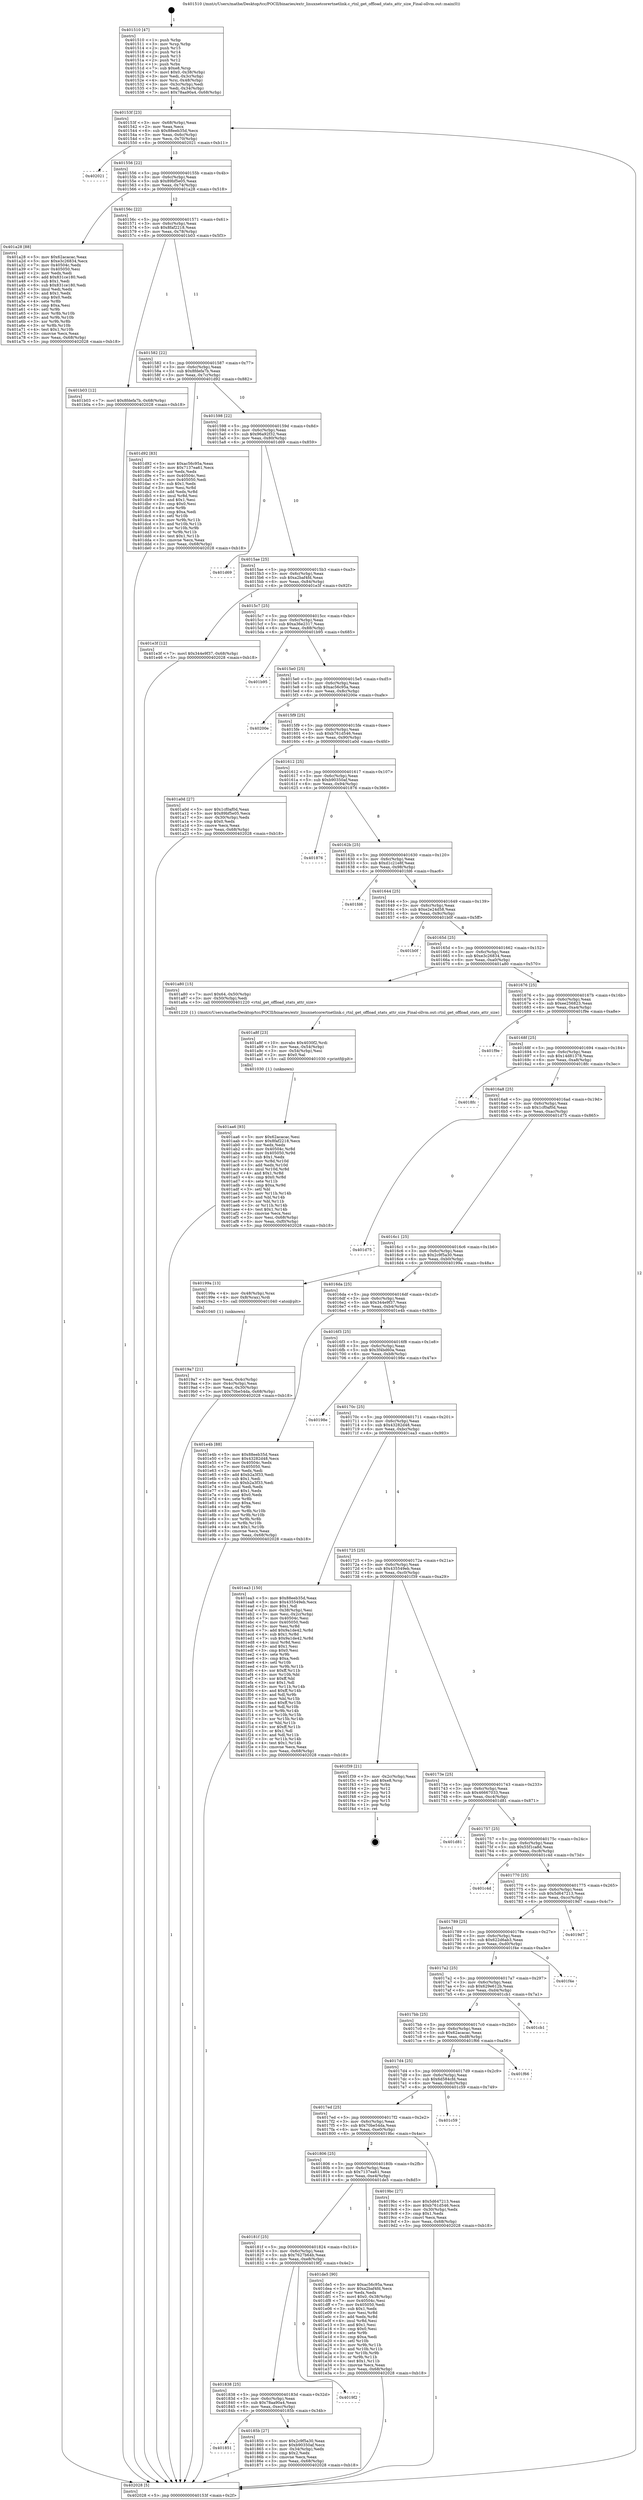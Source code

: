 digraph "0x401510" {
  label = "0x401510 (/mnt/c/Users/mathe/Desktop/tcc/POCII/binaries/extr_linuxnetcorertnetlink.c_rtnl_get_offload_stats_attr_size_Final-ollvm.out::main(0))"
  labelloc = "t"
  node[shape=record]

  Entry [label="",width=0.3,height=0.3,shape=circle,fillcolor=black,style=filled]
  "0x40153f" [label="{
     0x40153f [23]\l
     | [instrs]\l
     &nbsp;&nbsp;0x40153f \<+3\>: mov -0x68(%rbp),%eax\l
     &nbsp;&nbsp;0x401542 \<+2\>: mov %eax,%ecx\l
     &nbsp;&nbsp;0x401544 \<+6\>: sub $0x88eeb35d,%ecx\l
     &nbsp;&nbsp;0x40154a \<+3\>: mov %eax,-0x6c(%rbp)\l
     &nbsp;&nbsp;0x40154d \<+3\>: mov %ecx,-0x70(%rbp)\l
     &nbsp;&nbsp;0x401550 \<+6\>: je 0000000000402021 \<main+0xb11\>\l
  }"]
  "0x402021" [label="{
     0x402021\l
  }", style=dashed]
  "0x401556" [label="{
     0x401556 [22]\l
     | [instrs]\l
     &nbsp;&nbsp;0x401556 \<+5\>: jmp 000000000040155b \<main+0x4b\>\l
     &nbsp;&nbsp;0x40155b \<+3\>: mov -0x6c(%rbp),%eax\l
     &nbsp;&nbsp;0x40155e \<+5\>: sub $0x89bf5e05,%eax\l
     &nbsp;&nbsp;0x401563 \<+3\>: mov %eax,-0x74(%rbp)\l
     &nbsp;&nbsp;0x401566 \<+6\>: je 0000000000401a28 \<main+0x518\>\l
  }"]
  Exit [label="",width=0.3,height=0.3,shape=circle,fillcolor=black,style=filled,peripheries=2]
  "0x401a28" [label="{
     0x401a28 [88]\l
     | [instrs]\l
     &nbsp;&nbsp;0x401a28 \<+5\>: mov $0x62acacac,%eax\l
     &nbsp;&nbsp;0x401a2d \<+5\>: mov $0xe3c26834,%ecx\l
     &nbsp;&nbsp;0x401a32 \<+7\>: mov 0x40504c,%edx\l
     &nbsp;&nbsp;0x401a39 \<+7\>: mov 0x405050,%esi\l
     &nbsp;&nbsp;0x401a40 \<+2\>: mov %edx,%edi\l
     &nbsp;&nbsp;0x401a42 \<+6\>: add $0x831ce180,%edi\l
     &nbsp;&nbsp;0x401a48 \<+3\>: sub $0x1,%edi\l
     &nbsp;&nbsp;0x401a4b \<+6\>: sub $0x831ce180,%edi\l
     &nbsp;&nbsp;0x401a51 \<+3\>: imul %edi,%edx\l
     &nbsp;&nbsp;0x401a54 \<+3\>: and $0x1,%edx\l
     &nbsp;&nbsp;0x401a57 \<+3\>: cmp $0x0,%edx\l
     &nbsp;&nbsp;0x401a5a \<+4\>: sete %r8b\l
     &nbsp;&nbsp;0x401a5e \<+3\>: cmp $0xa,%esi\l
     &nbsp;&nbsp;0x401a61 \<+4\>: setl %r9b\l
     &nbsp;&nbsp;0x401a65 \<+3\>: mov %r8b,%r10b\l
     &nbsp;&nbsp;0x401a68 \<+3\>: and %r9b,%r10b\l
     &nbsp;&nbsp;0x401a6b \<+3\>: xor %r9b,%r8b\l
     &nbsp;&nbsp;0x401a6e \<+3\>: or %r8b,%r10b\l
     &nbsp;&nbsp;0x401a71 \<+4\>: test $0x1,%r10b\l
     &nbsp;&nbsp;0x401a75 \<+3\>: cmovne %ecx,%eax\l
     &nbsp;&nbsp;0x401a78 \<+3\>: mov %eax,-0x68(%rbp)\l
     &nbsp;&nbsp;0x401a7b \<+5\>: jmp 0000000000402028 \<main+0xb18\>\l
  }"]
  "0x40156c" [label="{
     0x40156c [22]\l
     | [instrs]\l
     &nbsp;&nbsp;0x40156c \<+5\>: jmp 0000000000401571 \<main+0x61\>\l
     &nbsp;&nbsp;0x401571 \<+3\>: mov -0x6c(%rbp),%eax\l
     &nbsp;&nbsp;0x401574 \<+5\>: sub $0x8faf2218,%eax\l
     &nbsp;&nbsp;0x401579 \<+3\>: mov %eax,-0x78(%rbp)\l
     &nbsp;&nbsp;0x40157c \<+6\>: je 0000000000401b03 \<main+0x5f3\>\l
  }"]
  "0x401aa6" [label="{
     0x401aa6 [93]\l
     | [instrs]\l
     &nbsp;&nbsp;0x401aa6 \<+5\>: mov $0x62acacac,%esi\l
     &nbsp;&nbsp;0x401aab \<+5\>: mov $0x8faf2218,%ecx\l
     &nbsp;&nbsp;0x401ab0 \<+2\>: xor %edx,%edx\l
     &nbsp;&nbsp;0x401ab2 \<+8\>: mov 0x40504c,%r8d\l
     &nbsp;&nbsp;0x401aba \<+8\>: mov 0x405050,%r9d\l
     &nbsp;&nbsp;0x401ac2 \<+3\>: sub $0x1,%edx\l
     &nbsp;&nbsp;0x401ac5 \<+3\>: mov %r8d,%r10d\l
     &nbsp;&nbsp;0x401ac8 \<+3\>: add %edx,%r10d\l
     &nbsp;&nbsp;0x401acb \<+4\>: imul %r10d,%r8d\l
     &nbsp;&nbsp;0x401acf \<+4\>: and $0x1,%r8d\l
     &nbsp;&nbsp;0x401ad3 \<+4\>: cmp $0x0,%r8d\l
     &nbsp;&nbsp;0x401ad7 \<+4\>: sete %r11b\l
     &nbsp;&nbsp;0x401adb \<+4\>: cmp $0xa,%r9d\l
     &nbsp;&nbsp;0x401adf \<+3\>: setl %bl\l
     &nbsp;&nbsp;0x401ae2 \<+3\>: mov %r11b,%r14b\l
     &nbsp;&nbsp;0x401ae5 \<+3\>: and %bl,%r14b\l
     &nbsp;&nbsp;0x401ae8 \<+3\>: xor %bl,%r11b\l
     &nbsp;&nbsp;0x401aeb \<+3\>: or %r11b,%r14b\l
     &nbsp;&nbsp;0x401aee \<+4\>: test $0x1,%r14b\l
     &nbsp;&nbsp;0x401af2 \<+3\>: cmovne %ecx,%esi\l
     &nbsp;&nbsp;0x401af5 \<+3\>: mov %esi,-0x68(%rbp)\l
     &nbsp;&nbsp;0x401af8 \<+6\>: mov %eax,-0xf0(%rbp)\l
     &nbsp;&nbsp;0x401afe \<+5\>: jmp 0000000000402028 \<main+0xb18\>\l
  }"]
  "0x401b03" [label="{
     0x401b03 [12]\l
     | [instrs]\l
     &nbsp;&nbsp;0x401b03 \<+7\>: movl $0x8fdefa7b,-0x68(%rbp)\l
     &nbsp;&nbsp;0x401b0a \<+5\>: jmp 0000000000402028 \<main+0xb18\>\l
  }"]
  "0x401582" [label="{
     0x401582 [22]\l
     | [instrs]\l
     &nbsp;&nbsp;0x401582 \<+5\>: jmp 0000000000401587 \<main+0x77\>\l
     &nbsp;&nbsp;0x401587 \<+3\>: mov -0x6c(%rbp),%eax\l
     &nbsp;&nbsp;0x40158a \<+5\>: sub $0x8fdefa7b,%eax\l
     &nbsp;&nbsp;0x40158f \<+3\>: mov %eax,-0x7c(%rbp)\l
     &nbsp;&nbsp;0x401592 \<+6\>: je 0000000000401d92 \<main+0x882\>\l
  }"]
  "0x401a8f" [label="{
     0x401a8f [23]\l
     | [instrs]\l
     &nbsp;&nbsp;0x401a8f \<+10\>: movabs $0x4030f2,%rdi\l
     &nbsp;&nbsp;0x401a99 \<+3\>: mov %eax,-0x54(%rbp)\l
     &nbsp;&nbsp;0x401a9c \<+3\>: mov -0x54(%rbp),%esi\l
     &nbsp;&nbsp;0x401a9f \<+2\>: mov $0x0,%al\l
     &nbsp;&nbsp;0x401aa1 \<+5\>: call 0000000000401030 \<printf@plt\>\l
     | [calls]\l
     &nbsp;&nbsp;0x401030 \{1\} (unknown)\l
  }"]
  "0x401d92" [label="{
     0x401d92 [83]\l
     | [instrs]\l
     &nbsp;&nbsp;0x401d92 \<+5\>: mov $0xac56c95a,%eax\l
     &nbsp;&nbsp;0x401d97 \<+5\>: mov $0x7137ea61,%ecx\l
     &nbsp;&nbsp;0x401d9c \<+2\>: xor %edx,%edx\l
     &nbsp;&nbsp;0x401d9e \<+7\>: mov 0x40504c,%esi\l
     &nbsp;&nbsp;0x401da5 \<+7\>: mov 0x405050,%edi\l
     &nbsp;&nbsp;0x401dac \<+3\>: sub $0x1,%edx\l
     &nbsp;&nbsp;0x401daf \<+3\>: mov %esi,%r8d\l
     &nbsp;&nbsp;0x401db2 \<+3\>: add %edx,%r8d\l
     &nbsp;&nbsp;0x401db5 \<+4\>: imul %r8d,%esi\l
     &nbsp;&nbsp;0x401db9 \<+3\>: and $0x1,%esi\l
     &nbsp;&nbsp;0x401dbc \<+3\>: cmp $0x0,%esi\l
     &nbsp;&nbsp;0x401dbf \<+4\>: sete %r9b\l
     &nbsp;&nbsp;0x401dc3 \<+3\>: cmp $0xa,%edi\l
     &nbsp;&nbsp;0x401dc6 \<+4\>: setl %r10b\l
     &nbsp;&nbsp;0x401dca \<+3\>: mov %r9b,%r11b\l
     &nbsp;&nbsp;0x401dcd \<+3\>: and %r10b,%r11b\l
     &nbsp;&nbsp;0x401dd0 \<+3\>: xor %r10b,%r9b\l
     &nbsp;&nbsp;0x401dd3 \<+3\>: or %r9b,%r11b\l
     &nbsp;&nbsp;0x401dd6 \<+4\>: test $0x1,%r11b\l
     &nbsp;&nbsp;0x401dda \<+3\>: cmovne %ecx,%eax\l
     &nbsp;&nbsp;0x401ddd \<+3\>: mov %eax,-0x68(%rbp)\l
     &nbsp;&nbsp;0x401de0 \<+5\>: jmp 0000000000402028 \<main+0xb18\>\l
  }"]
  "0x401598" [label="{
     0x401598 [22]\l
     | [instrs]\l
     &nbsp;&nbsp;0x401598 \<+5\>: jmp 000000000040159d \<main+0x8d\>\l
     &nbsp;&nbsp;0x40159d \<+3\>: mov -0x6c(%rbp),%eax\l
     &nbsp;&nbsp;0x4015a0 \<+5\>: sub $0x96a92f32,%eax\l
     &nbsp;&nbsp;0x4015a5 \<+3\>: mov %eax,-0x80(%rbp)\l
     &nbsp;&nbsp;0x4015a8 \<+6\>: je 0000000000401d69 \<main+0x859\>\l
  }"]
  "0x4019a7" [label="{
     0x4019a7 [21]\l
     | [instrs]\l
     &nbsp;&nbsp;0x4019a7 \<+3\>: mov %eax,-0x4c(%rbp)\l
     &nbsp;&nbsp;0x4019aa \<+3\>: mov -0x4c(%rbp),%eax\l
     &nbsp;&nbsp;0x4019ad \<+3\>: mov %eax,-0x30(%rbp)\l
     &nbsp;&nbsp;0x4019b0 \<+7\>: movl $0x70be54da,-0x68(%rbp)\l
     &nbsp;&nbsp;0x4019b7 \<+5\>: jmp 0000000000402028 \<main+0xb18\>\l
  }"]
  "0x401d69" [label="{
     0x401d69\l
  }", style=dashed]
  "0x4015ae" [label="{
     0x4015ae [25]\l
     | [instrs]\l
     &nbsp;&nbsp;0x4015ae \<+5\>: jmp 00000000004015b3 \<main+0xa3\>\l
     &nbsp;&nbsp;0x4015b3 \<+3\>: mov -0x6c(%rbp),%eax\l
     &nbsp;&nbsp;0x4015b6 \<+5\>: sub $0xa2baf4fd,%eax\l
     &nbsp;&nbsp;0x4015bb \<+6\>: mov %eax,-0x84(%rbp)\l
     &nbsp;&nbsp;0x4015c1 \<+6\>: je 0000000000401e3f \<main+0x92f\>\l
  }"]
  "0x401510" [label="{
     0x401510 [47]\l
     | [instrs]\l
     &nbsp;&nbsp;0x401510 \<+1\>: push %rbp\l
     &nbsp;&nbsp;0x401511 \<+3\>: mov %rsp,%rbp\l
     &nbsp;&nbsp;0x401514 \<+2\>: push %r15\l
     &nbsp;&nbsp;0x401516 \<+2\>: push %r14\l
     &nbsp;&nbsp;0x401518 \<+2\>: push %r13\l
     &nbsp;&nbsp;0x40151a \<+2\>: push %r12\l
     &nbsp;&nbsp;0x40151c \<+1\>: push %rbx\l
     &nbsp;&nbsp;0x40151d \<+7\>: sub $0xe8,%rsp\l
     &nbsp;&nbsp;0x401524 \<+7\>: movl $0x0,-0x38(%rbp)\l
     &nbsp;&nbsp;0x40152b \<+3\>: mov %edi,-0x3c(%rbp)\l
     &nbsp;&nbsp;0x40152e \<+4\>: mov %rsi,-0x48(%rbp)\l
     &nbsp;&nbsp;0x401532 \<+3\>: mov -0x3c(%rbp),%edi\l
     &nbsp;&nbsp;0x401535 \<+3\>: mov %edi,-0x34(%rbp)\l
     &nbsp;&nbsp;0x401538 \<+7\>: movl $0x78aa90a4,-0x68(%rbp)\l
  }"]
  "0x401e3f" [label="{
     0x401e3f [12]\l
     | [instrs]\l
     &nbsp;&nbsp;0x401e3f \<+7\>: movl $0x344e9f37,-0x68(%rbp)\l
     &nbsp;&nbsp;0x401e46 \<+5\>: jmp 0000000000402028 \<main+0xb18\>\l
  }"]
  "0x4015c7" [label="{
     0x4015c7 [25]\l
     | [instrs]\l
     &nbsp;&nbsp;0x4015c7 \<+5\>: jmp 00000000004015cc \<main+0xbc\>\l
     &nbsp;&nbsp;0x4015cc \<+3\>: mov -0x6c(%rbp),%eax\l
     &nbsp;&nbsp;0x4015cf \<+5\>: sub $0xa36e2317,%eax\l
     &nbsp;&nbsp;0x4015d4 \<+6\>: mov %eax,-0x88(%rbp)\l
     &nbsp;&nbsp;0x4015da \<+6\>: je 0000000000401b95 \<main+0x685\>\l
  }"]
  "0x402028" [label="{
     0x402028 [5]\l
     | [instrs]\l
     &nbsp;&nbsp;0x402028 \<+5\>: jmp 000000000040153f \<main+0x2f\>\l
  }"]
  "0x401b95" [label="{
     0x401b95\l
  }", style=dashed]
  "0x4015e0" [label="{
     0x4015e0 [25]\l
     | [instrs]\l
     &nbsp;&nbsp;0x4015e0 \<+5\>: jmp 00000000004015e5 \<main+0xd5\>\l
     &nbsp;&nbsp;0x4015e5 \<+3\>: mov -0x6c(%rbp),%eax\l
     &nbsp;&nbsp;0x4015e8 \<+5\>: sub $0xac56c95a,%eax\l
     &nbsp;&nbsp;0x4015ed \<+6\>: mov %eax,-0x8c(%rbp)\l
     &nbsp;&nbsp;0x4015f3 \<+6\>: je 000000000040200e \<main+0xafe\>\l
  }"]
  "0x401851" [label="{
     0x401851\l
  }", style=dashed]
  "0x40200e" [label="{
     0x40200e\l
  }", style=dashed]
  "0x4015f9" [label="{
     0x4015f9 [25]\l
     | [instrs]\l
     &nbsp;&nbsp;0x4015f9 \<+5\>: jmp 00000000004015fe \<main+0xee\>\l
     &nbsp;&nbsp;0x4015fe \<+3\>: mov -0x6c(%rbp),%eax\l
     &nbsp;&nbsp;0x401601 \<+5\>: sub $0xb761d546,%eax\l
     &nbsp;&nbsp;0x401606 \<+6\>: mov %eax,-0x90(%rbp)\l
     &nbsp;&nbsp;0x40160c \<+6\>: je 0000000000401a0d \<main+0x4fd\>\l
  }"]
  "0x40185b" [label="{
     0x40185b [27]\l
     | [instrs]\l
     &nbsp;&nbsp;0x40185b \<+5\>: mov $0x2c9f5a30,%eax\l
     &nbsp;&nbsp;0x401860 \<+5\>: mov $0xb90350af,%ecx\l
     &nbsp;&nbsp;0x401865 \<+3\>: mov -0x34(%rbp),%edx\l
     &nbsp;&nbsp;0x401868 \<+3\>: cmp $0x2,%edx\l
     &nbsp;&nbsp;0x40186b \<+3\>: cmovne %ecx,%eax\l
     &nbsp;&nbsp;0x40186e \<+3\>: mov %eax,-0x68(%rbp)\l
     &nbsp;&nbsp;0x401871 \<+5\>: jmp 0000000000402028 \<main+0xb18\>\l
  }"]
  "0x401a0d" [label="{
     0x401a0d [27]\l
     | [instrs]\l
     &nbsp;&nbsp;0x401a0d \<+5\>: mov $0x1cf0af0d,%eax\l
     &nbsp;&nbsp;0x401a12 \<+5\>: mov $0x89bf5e05,%ecx\l
     &nbsp;&nbsp;0x401a17 \<+3\>: mov -0x30(%rbp),%edx\l
     &nbsp;&nbsp;0x401a1a \<+3\>: cmp $0x0,%edx\l
     &nbsp;&nbsp;0x401a1d \<+3\>: cmove %ecx,%eax\l
     &nbsp;&nbsp;0x401a20 \<+3\>: mov %eax,-0x68(%rbp)\l
     &nbsp;&nbsp;0x401a23 \<+5\>: jmp 0000000000402028 \<main+0xb18\>\l
  }"]
  "0x401612" [label="{
     0x401612 [25]\l
     | [instrs]\l
     &nbsp;&nbsp;0x401612 \<+5\>: jmp 0000000000401617 \<main+0x107\>\l
     &nbsp;&nbsp;0x401617 \<+3\>: mov -0x6c(%rbp),%eax\l
     &nbsp;&nbsp;0x40161a \<+5\>: sub $0xb90350af,%eax\l
     &nbsp;&nbsp;0x40161f \<+6\>: mov %eax,-0x94(%rbp)\l
     &nbsp;&nbsp;0x401625 \<+6\>: je 0000000000401876 \<main+0x366\>\l
  }"]
  "0x401838" [label="{
     0x401838 [25]\l
     | [instrs]\l
     &nbsp;&nbsp;0x401838 \<+5\>: jmp 000000000040183d \<main+0x32d\>\l
     &nbsp;&nbsp;0x40183d \<+3\>: mov -0x6c(%rbp),%eax\l
     &nbsp;&nbsp;0x401840 \<+5\>: sub $0x78aa90a4,%eax\l
     &nbsp;&nbsp;0x401845 \<+6\>: mov %eax,-0xec(%rbp)\l
     &nbsp;&nbsp;0x40184b \<+6\>: je 000000000040185b \<main+0x34b\>\l
  }"]
  "0x401876" [label="{
     0x401876\l
  }", style=dashed]
  "0x40162b" [label="{
     0x40162b [25]\l
     | [instrs]\l
     &nbsp;&nbsp;0x40162b \<+5\>: jmp 0000000000401630 \<main+0x120\>\l
     &nbsp;&nbsp;0x401630 \<+3\>: mov -0x6c(%rbp),%eax\l
     &nbsp;&nbsp;0x401633 \<+5\>: sub $0xd1c21e8f,%eax\l
     &nbsp;&nbsp;0x401638 \<+6\>: mov %eax,-0x98(%rbp)\l
     &nbsp;&nbsp;0x40163e \<+6\>: je 0000000000401fd6 \<main+0xac6\>\l
  }"]
  "0x4019f2" [label="{
     0x4019f2\l
  }", style=dashed]
  "0x401fd6" [label="{
     0x401fd6\l
  }", style=dashed]
  "0x401644" [label="{
     0x401644 [25]\l
     | [instrs]\l
     &nbsp;&nbsp;0x401644 \<+5\>: jmp 0000000000401649 \<main+0x139\>\l
     &nbsp;&nbsp;0x401649 \<+3\>: mov -0x6c(%rbp),%eax\l
     &nbsp;&nbsp;0x40164c \<+5\>: sub $0xe2e24d58,%eax\l
     &nbsp;&nbsp;0x401651 \<+6\>: mov %eax,-0x9c(%rbp)\l
     &nbsp;&nbsp;0x401657 \<+6\>: je 0000000000401b0f \<main+0x5ff\>\l
  }"]
  "0x40181f" [label="{
     0x40181f [25]\l
     | [instrs]\l
     &nbsp;&nbsp;0x40181f \<+5\>: jmp 0000000000401824 \<main+0x314\>\l
     &nbsp;&nbsp;0x401824 \<+3\>: mov -0x6c(%rbp),%eax\l
     &nbsp;&nbsp;0x401827 \<+5\>: sub $0x7627b64b,%eax\l
     &nbsp;&nbsp;0x40182c \<+6\>: mov %eax,-0xe8(%rbp)\l
     &nbsp;&nbsp;0x401832 \<+6\>: je 00000000004019f2 \<main+0x4e2\>\l
  }"]
  "0x401b0f" [label="{
     0x401b0f\l
  }", style=dashed]
  "0x40165d" [label="{
     0x40165d [25]\l
     | [instrs]\l
     &nbsp;&nbsp;0x40165d \<+5\>: jmp 0000000000401662 \<main+0x152\>\l
     &nbsp;&nbsp;0x401662 \<+3\>: mov -0x6c(%rbp),%eax\l
     &nbsp;&nbsp;0x401665 \<+5\>: sub $0xe3c26834,%eax\l
     &nbsp;&nbsp;0x40166a \<+6\>: mov %eax,-0xa0(%rbp)\l
     &nbsp;&nbsp;0x401670 \<+6\>: je 0000000000401a80 \<main+0x570\>\l
  }"]
  "0x401de5" [label="{
     0x401de5 [90]\l
     | [instrs]\l
     &nbsp;&nbsp;0x401de5 \<+5\>: mov $0xac56c95a,%eax\l
     &nbsp;&nbsp;0x401dea \<+5\>: mov $0xa2baf4fd,%ecx\l
     &nbsp;&nbsp;0x401def \<+2\>: xor %edx,%edx\l
     &nbsp;&nbsp;0x401df1 \<+7\>: movl $0x0,-0x38(%rbp)\l
     &nbsp;&nbsp;0x401df8 \<+7\>: mov 0x40504c,%esi\l
     &nbsp;&nbsp;0x401dff \<+7\>: mov 0x405050,%edi\l
     &nbsp;&nbsp;0x401e06 \<+3\>: sub $0x1,%edx\l
     &nbsp;&nbsp;0x401e09 \<+3\>: mov %esi,%r8d\l
     &nbsp;&nbsp;0x401e0c \<+3\>: add %edx,%r8d\l
     &nbsp;&nbsp;0x401e0f \<+4\>: imul %r8d,%esi\l
     &nbsp;&nbsp;0x401e13 \<+3\>: and $0x1,%esi\l
     &nbsp;&nbsp;0x401e16 \<+3\>: cmp $0x0,%esi\l
     &nbsp;&nbsp;0x401e19 \<+4\>: sete %r9b\l
     &nbsp;&nbsp;0x401e1d \<+3\>: cmp $0xa,%edi\l
     &nbsp;&nbsp;0x401e20 \<+4\>: setl %r10b\l
     &nbsp;&nbsp;0x401e24 \<+3\>: mov %r9b,%r11b\l
     &nbsp;&nbsp;0x401e27 \<+3\>: and %r10b,%r11b\l
     &nbsp;&nbsp;0x401e2a \<+3\>: xor %r10b,%r9b\l
     &nbsp;&nbsp;0x401e2d \<+3\>: or %r9b,%r11b\l
     &nbsp;&nbsp;0x401e30 \<+4\>: test $0x1,%r11b\l
     &nbsp;&nbsp;0x401e34 \<+3\>: cmovne %ecx,%eax\l
     &nbsp;&nbsp;0x401e37 \<+3\>: mov %eax,-0x68(%rbp)\l
     &nbsp;&nbsp;0x401e3a \<+5\>: jmp 0000000000402028 \<main+0xb18\>\l
  }"]
  "0x401a80" [label="{
     0x401a80 [15]\l
     | [instrs]\l
     &nbsp;&nbsp;0x401a80 \<+7\>: movl $0x64,-0x50(%rbp)\l
     &nbsp;&nbsp;0x401a87 \<+3\>: mov -0x50(%rbp),%edi\l
     &nbsp;&nbsp;0x401a8a \<+5\>: call 0000000000401220 \<rtnl_get_offload_stats_attr_size\>\l
     | [calls]\l
     &nbsp;&nbsp;0x401220 \{1\} (/mnt/c/Users/mathe/Desktop/tcc/POCII/binaries/extr_linuxnetcorertnetlink.c_rtnl_get_offload_stats_attr_size_Final-ollvm.out::rtnl_get_offload_stats_attr_size)\l
  }"]
  "0x401676" [label="{
     0x401676 [25]\l
     | [instrs]\l
     &nbsp;&nbsp;0x401676 \<+5\>: jmp 000000000040167b \<main+0x16b\>\l
     &nbsp;&nbsp;0x40167b \<+3\>: mov -0x6c(%rbp),%eax\l
     &nbsp;&nbsp;0x40167e \<+5\>: sub $0xee256823,%eax\l
     &nbsp;&nbsp;0x401683 \<+6\>: mov %eax,-0xa4(%rbp)\l
     &nbsp;&nbsp;0x401689 \<+6\>: je 0000000000401f9e \<main+0xa8e\>\l
  }"]
  "0x401806" [label="{
     0x401806 [25]\l
     | [instrs]\l
     &nbsp;&nbsp;0x401806 \<+5\>: jmp 000000000040180b \<main+0x2fb\>\l
     &nbsp;&nbsp;0x40180b \<+3\>: mov -0x6c(%rbp),%eax\l
     &nbsp;&nbsp;0x40180e \<+5\>: sub $0x7137ea61,%eax\l
     &nbsp;&nbsp;0x401813 \<+6\>: mov %eax,-0xe4(%rbp)\l
     &nbsp;&nbsp;0x401819 \<+6\>: je 0000000000401de5 \<main+0x8d5\>\l
  }"]
  "0x401f9e" [label="{
     0x401f9e\l
  }", style=dashed]
  "0x40168f" [label="{
     0x40168f [25]\l
     | [instrs]\l
     &nbsp;&nbsp;0x40168f \<+5\>: jmp 0000000000401694 \<main+0x184\>\l
     &nbsp;&nbsp;0x401694 \<+3\>: mov -0x6c(%rbp),%eax\l
     &nbsp;&nbsp;0x401697 \<+5\>: sub $0x14d81378,%eax\l
     &nbsp;&nbsp;0x40169c \<+6\>: mov %eax,-0xa8(%rbp)\l
     &nbsp;&nbsp;0x4016a2 \<+6\>: je 00000000004018fc \<main+0x3ec\>\l
  }"]
  "0x4019bc" [label="{
     0x4019bc [27]\l
     | [instrs]\l
     &nbsp;&nbsp;0x4019bc \<+5\>: mov $0x5d647213,%eax\l
     &nbsp;&nbsp;0x4019c1 \<+5\>: mov $0xb761d546,%ecx\l
     &nbsp;&nbsp;0x4019c6 \<+3\>: mov -0x30(%rbp),%edx\l
     &nbsp;&nbsp;0x4019c9 \<+3\>: cmp $0x1,%edx\l
     &nbsp;&nbsp;0x4019cc \<+3\>: cmovl %ecx,%eax\l
     &nbsp;&nbsp;0x4019cf \<+3\>: mov %eax,-0x68(%rbp)\l
     &nbsp;&nbsp;0x4019d2 \<+5\>: jmp 0000000000402028 \<main+0xb18\>\l
  }"]
  "0x4018fc" [label="{
     0x4018fc\l
  }", style=dashed]
  "0x4016a8" [label="{
     0x4016a8 [25]\l
     | [instrs]\l
     &nbsp;&nbsp;0x4016a8 \<+5\>: jmp 00000000004016ad \<main+0x19d\>\l
     &nbsp;&nbsp;0x4016ad \<+3\>: mov -0x6c(%rbp),%eax\l
     &nbsp;&nbsp;0x4016b0 \<+5\>: sub $0x1cf0af0d,%eax\l
     &nbsp;&nbsp;0x4016b5 \<+6\>: mov %eax,-0xac(%rbp)\l
     &nbsp;&nbsp;0x4016bb \<+6\>: je 0000000000401d75 \<main+0x865\>\l
  }"]
  "0x4017ed" [label="{
     0x4017ed [25]\l
     | [instrs]\l
     &nbsp;&nbsp;0x4017ed \<+5\>: jmp 00000000004017f2 \<main+0x2e2\>\l
     &nbsp;&nbsp;0x4017f2 \<+3\>: mov -0x6c(%rbp),%eax\l
     &nbsp;&nbsp;0x4017f5 \<+5\>: sub $0x70be54da,%eax\l
     &nbsp;&nbsp;0x4017fa \<+6\>: mov %eax,-0xe0(%rbp)\l
     &nbsp;&nbsp;0x401800 \<+6\>: je 00000000004019bc \<main+0x4ac\>\l
  }"]
  "0x401d75" [label="{
     0x401d75\l
  }", style=dashed]
  "0x4016c1" [label="{
     0x4016c1 [25]\l
     | [instrs]\l
     &nbsp;&nbsp;0x4016c1 \<+5\>: jmp 00000000004016c6 \<main+0x1b6\>\l
     &nbsp;&nbsp;0x4016c6 \<+3\>: mov -0x6c(%rbp),%eax\l
     &nbsp;&nbsp;0x4016c9 \<+5\>: sub $0x2c9f5a30,%eax\l
     &nbsp;&nbsp;0x4016ce \<+6\>: mov %eax,-0xb0(%rbp)\l
     &nbsp;&nbsp;0x4016d4 \<+6\>: je 000000000040199a \<main+0x48a\>\l
  }"]
  "0x401c59" [label="{
     0x401c59\l
  }", style=dashed]
  "0x40199a" [label="{
     0x40199a [13]\l
     | [instrs]\l
     &nbsp;&nbsp;0x40199a \<+4\>: mov -0x48(%rbp),%rax\l
     &nbsp;&nbsp;0x40199e \<+4\>: mov 0x8(%rax),%rdi\l
     &nbsp;&nbsp;0x4019a2 \<+5\>: call 0000000000401040 \<atoi@plt\>\l
     | [calls]\l
     &nbsp;&nbsp;0x401040 \{1\} (unknown)\l
  }"]
  "0x4016da" [label="{
     0x4016da [25]\l
     | [instrs]\l
     &nbsp;&nbsp;0x4016da \<+5\>: jmp 00000000004016df \<main+0x1cf\>\l
     &nbsp;&nbsp;0x4016df \<+3\>: mov -0x6c(%rbp),%eax\l
     &nbsp;&nbsp;0x4016e2 \<+5\>: sub $0x344e9f37,%eax\l
     &nbsp;&nbsp;0x4016e7 \<+6\>: mov %eax,-0xb4(%rbp)\l
     &nbsp;&nbsp;0x4016ed \<+6\>: je 0000000000401e4b \<main+0x93b\>\l
  }"]
  "0x4017d4" [label="{
     0x4017d4 [25]\l
     | [instrs]\l
     &nbsp;&nbsp;0x4017d4 \<+5\>: jmp 00000000004017d9 \<main+0x2c9\>\l
     &nbsp;&nbsp;0x4017d9 \<+3\>: mov -0x6c(%rbp),%eax\l
     &nbsp;&nbsp;0x4017dc \<+5\>: sub $0x6d584cfd,%eax\l
     &nbsp;&nbsp;0x4017e1 \<+6\>: mov %eax,-0xdc(%rbp)\l
     &nbsp;&nbsp;0x4017e7 \<+6\>: je 0000000000401c59 \<main+0x749\>\l
  }"]
  "0x401e4b" [label="{
     0x401e4b [88]\l
     | [instrs]\l
     &nbsp;&nbsp;0x401e4b \<+5\>: mov $0x88eeb35d,%eax\l
     &nbsp;&nbsp;0x401e50 \<+5\>: mov $0x43282d48,%ecx\l
     &nbsp;&nbsp;0x401e55 \<+7\>: mov 0x40504c,%edx\l
     &nbsp;&nbsp;0x401e5c \<+7\>: mov 0x405050,%esi\l
     &nbsp;&nbsp;0x401e63 \<+2\>: mov %edx,%edi\l
     &nbsp;&nbsp;0x401e65 \<+6\>: add $0xb2a3f33,%edi\l
     &nbsp;&nbsp;0x401e6b \<+3\>: sub $0x1,%edi\l
     &nbsp;&nbsp;0x401e6e \<+6\>: sub $0xb2a3f33,%edi\l
     &nbsp;&nbsp;0x401e74 \<+3\>: imul %edi,%edx\l
     &nbsp;&nbsp;0x401e77 \<+3\>: and $0x1,%edx\l
     &nbsp;&nbsp;0x401e7a \<+3\>: cmp $0x0,%edx\l
     &nbsp;&nbsp;0x401e7d \<+4\>: sete %r8b\l
     &nbsp;&nbsp;0x401e81 \<+3\>: cmp $0xa,%esi\l
     &nbsp;&nbsp;0x401e84 \<+4\>: setl %r9b\l
     &nbsp;&nbsp;0x401e88 \<+3\>: mov %r8b,%r10b\l
     &nbsp;&nbsp;0x401e8b \<+3\>: and %r9b,%r10b\l
     &nbsp;&nbsp;0x401e8e \<+3\>: xor %r9b,%r8b\l
     &nbsp;&nbsp;0x401e91 \<+3\>: or %r8b,%r10b\l
     &nbsp;&nbsp;0x401e94 \<+4\>: test $0x1,%r10b\l
     &nbsp;&nbsp;0x401e98 \<+3\>: cmovne %ecx,%eax\l
     &nbsp;&nbsp;0x401e9b \<+3\>: mov %eax,-0x68(%rbp)\l
     &nbsp;&nbsp;0x401e9e \<+5\>: jmp 0000000000402028 \<main+0xb18\>\l
  }"]
  "0x4016f3" [label="{
     0x4016f3 [25]\l
     | [instrs]\l
     &nbsp;&nbsp;0x4016f3 \<+5\>: jmp 00000000004016f8 \<main+0x1e8\>\l
     &nbsp;&nbsp;0x4016f8 \<+3\>: mov -0x6c(%rbp),%eax\l
     &nbsp;&nbsp;0x4016fb \<+5\>: sub $0x3f4bd60a,%eax\l
     &nbsp;&nbsp;0x401700 \<+6\>: mov %eax,-0xb8(%rbp)\l
     &nbsp;&nbsp;0x401706 \<+6\>: je 000000000040198e \<main+0x47e\>\l
  }"]
  "0x401f66" [label="{
     0x401f66\l
  }", style=dashed]
  "0x40198e" [label="{
     0x40198e\l
  }", style=dashed]
  "0x40170c" [label="{
     0x40170c [25]\l
     | [instrs]\l
     &nbsp;&nbsp;0x40170c \<+5\>: jmp 0000000000401711 \<main+0x201\>\l
     &nbsp;&nbsp;0x401711 \<+3\>: mov -0x6c(%rbp),%eax\l
     &nbsp;&nbsp;0x401714 \<+5\>: sub $0x43282d48,%eax\l
     &nbsp;&nbsp;0x401719 \<+6\>: mov %eax,-0xbc(%rbp)\l
     &nbsp;&nbsp;0x40171f \<+6\>: je 0000000000401ea3 \<main+0x993\>\l
  }"]
  "0x4017bb" [label="{
     0x4017bb [25]\l
     | [instrs]\l
     &nbsp;&nbsp;0x4017bb \<+5\>: jmp 00000000004017c0 \<main+0x2b0\>\l
     &nbsp;&nbsp;0x4017c0 \<+3\>: mov -0x6c(%rbp),%eax\l
     &nbsp;&nbsp;0x4017c3 \<+5\>: sub $0x62acacac,%eax\l
     &nbsp;&nbsp;0x4017c8 \<+6\>: mov %eax,-0xd8(%rbp)\l
     &nbsp;&nbsp;0x4017ce \<+6\>: je 0000000000401f66 \<main+0xa56\>\l
  }"]
  "0x401ea3" [label="{
     0x401ea3 [150]\l
     | [instrs]\l
     &nbsp;&nbsp;0x401ea3 \<+5\>: mov $0x88eeb35d,%eax\l
     &nbsp;&nbsp;0x401ea8 \<+5\>: mov $0x435549eb,%ecx\l
     &nbsp;&nbsp;0x401ead \<+2\>: mov $0x1,%dl\l
     &nbsp;&nbsp;0x401eaf \<+3\>: mov -0x38(%rbp),%esi\l
     &nbsp;&nbsp;0x401eb2 \<+3\>: mov %esi,-0x2c(%rbp)\l
     &nbsp;&nbsp;0x401eb5 \<+7\>: mov 0x40504c,%esi\l
     &nbsp;&nbsp;0x401ebc \<+7\>: mov 0x405050,%edi\l
     &nbsp;&nbsp;0x401ec3 \<+3\>: mov %esi,%r8d\l
     &nbsp;&nbsp;0x401ec6 \<+7\>: add $0x9a1de42,%r8d\l
     &nbsp;&nbsp;0x401ecd \<+4\>: sub $0x1,%r8d\l
     &nbsp;&nbsp;0x401ed1 \<+7\>: sub $0x9a1de42,%r8d\l
     &nbsp;&nbsp;0x401ed8 \<+4\>: imul %r8d,%esi\l
     &nbsp;&nbsp;0x401edc \<+3\>: and $0x1,%esi\l
     &nbsp;&nbsp;0x401edf \<+3\>: cmp $0x0,%esi\l
     &nbsp;&nbsp;0x401ee2 \<+4\>: sete %r9b\l
     &nbsp;&nbsp;0x401ee6 \<+3\>: cmp $0xa,%edi\l
     &nbsp;&nbsp;0x401ee9 \<+4\>: setl %r10b\l
     &nbsp;&nbsp;0x401eed \<+3\>: mov %r9b,%r11b\l
     &nbsp;&nbsp;0x401ef0 \<+4\>: xor $0xff,%r11b\l
     &nbsp;&nbsp;0x401ef4 \<+3\>: mov %r10b,%bl\l
     &nbsp;&nbsp;0x401ef7 \<+3\>: xor $0xff,%bl\l
     &nbsp;&nbsp;0x401efa \<+3\>: xor $0x1,%dl\l
     &nbsp;&nbsp;0x401efd \<+3\>: mov %r11b,%r14b\l
     &nbsp;&nbsp;0x401f00 \<+4\>: and $0xff,%r14b\l
     &nbsp;&nbsp;0x401f04 \<+3\>: and %dl,%r9b\l
     &nbsp;&nbsp;0x401f07 \<+3\>: mov %bl,%r15b\l
     &nbsp;&nbsp;0x401f0a \<+4\>: and $0xff,%r15b\l
     &nbsp;&nbsp;0x401f0e \<+3\>: and %dl,%r10b\l
     &nbsp;&nbsp;0x401f11 \<+3\>: or %r9b,%r14b\l
     &nbsp;&nbsp;0x401f14 \<+3\>: or %r10b,%r15b\l
     &nbsp;&nbsp;0x401f17 \<+3\>: xor %r15b,%r14b\l
     &nbsp;&nbsp;0x401f1a \<+3\>: or %bl,%r11b\l
     &nbsp;&nbsp;0x401f1d \<+4\>: xor $0xff,%r11b\l
     &nbsp;&nbsp;0x401f21 \<+3\>: or $0x1,%dl\l
     &nbsp;&nbsp;0x401f24 \<+3\>: and %dl,%r11b\l
     &nbsp;&nbsp;0x401f27 \<+3\>: or %r11b,%r14b\l
     &nbsp;&nbsp;0x401f2a \<+4\>: test $0x1,%r14b\l
     &nbsp;&nbsp;0x401f2e \<+3\>: cmovne %ecx,%eax\l
     &nbsp;&nbsp;0x401f31 \<+3\>: mov %eax,-0x68(%rbp)\l
     &nbsp;&nbsp;0x401f34 \<+5\>: jmp 0000000000402028 \<main+0xb18\>\l
  }"]
  "0x401725" [label="{
     0x401725 [25]\l
     | [instrs]\l
     &nbsp;&nbsp;0x401725 \<+5\>: jmp 000000000040172a \<main+0x21a\>\l
     &nbsp;&nbsp;0x40172a \<+3\>: mov -0x6c(%rbp),%eax\l
     &nbsp;&nbsp;0x40172d \<+5\>: sub $0x435549eb,%eax\l
     &nbsp;&nbsp;0x401732 \<+6\>: mov %eax,-0xc0(%rbp)\l
     &nbsp;&nbsp;0x401738 \<+6\>: je 0000000000401f39 \<main+0xa29\>\l
  }"]
  "0x401cb1" [label="{
     0x401cb1\l
  }", style=dashed]
  "0x401f39" [label="{
     0x401f39 [21]\l
     | [instrs]\l
     &nbsp;&nbsp;0x401f39 \<+3\>: mov -0x2c(%rbp),%eax\l
     &nbsp;&nbsp;0x401f3c \<+7\>: add $0xe8,%rsp\l
     &nbsp;&nbsp;0x401f43 \<+1\>: pop %rbx\l
     &nbsp;&nbsp;0x401f44 \<+2\>: pop %r12\l
     &nbsp;&nbsp;0x401f46 \<+2\>: pop %r13\l
     &nbsp;&nbsp;0x401f48 \<+2\>: pop %r14\l
     &nbsp;&nbsp;0x401f4a \<+2\>: pop %r15\l
     &nbsp;&nbsp;0x401f4c \<+1\>: pop %rbp\l
     &nbsp;&nbsp;0x401f4d \<+1\>: ret\l
  }"]
  "0x40173e" [label="{
     0x40173e [25]\l
     | [instrs]\l
     &nbsp;&nbsp;0x40173e \<+5\>: jmp 0000000000401743 \<main+0x233\>\l
     &nbsp;&nbsp;0x401743 \<+3\>: mov -0x6c(%rbp),%eax\l
     &nbsp;&nbsp;0x401746 \<+5\>: sub $0x46667033,%eax\l
     &nbsp;&nbsp;0x40174b \<+6\>: mov %eax,-0xc4(%rbp)\l
     &nbsp;&nbsp;0x401751 \<+6\>: je 0000000000401d81 \<main+0x871\>\l
  }"]
  "0x4017a2" [label="{
     0x4017a2 [25]\l
     | [instrs]\l
     &nbsp;&nbsp;0x4017a2 \<+5\>: jmp 00000000004017a7 \<main+0x297\>\l
     &nbsp;&nbsp;0x4017a7 \<+3\>: mov -0x6c(%rbp),%eax\l
     &nbsp;&nbsp;0x4017aa \<+5\>: sub $0x629e612b,%eax\l
     &nbsp;&nbsp;0x4017af \<+6\>: mov %eax,-0xd4(%rbp)\l
     &nbsp;&nbsp;0x4017b5 \<+6\>: je 0000000000401cb1 \<main+0x7a1\>\l
  }"]
  "0x401d81" [label="{
     0x401d81\l
  }", style=dashed]
  "0x401757" [label="{
     0x401757 [25]\l
     | [instrs]\l
     &nbsp;&nbsp;0x401757 \<+5\>: jmp 000000000040175c \<main+0x24c\>\l
     &nbsp;&nbsp;0x40175c \<+3\>: mov -0x6c(%rbp),%eax\l
     &nbsp;&nbsp;0x40175f \<+5\>: sub $0x55f1ca8d,%eax\l
     &nbsp;&nbsp;0x401764 \<+6\>: mov %eax,-0xc8(%rbp)\l
     &nbsp;&nbsp;0x40176a \<+6\>: je 0000000000401c4d \<main+0x73d\>\l
  }"]
  "0x401f4e" [label="{
     0x401f4e\l
  }", style=dashed]
  "0x401c4d" [label="{
     0x401c4d\l
  }", style=dashed]
  "0x401770" [label="{
     0x401770 [25]\l
     | [instrs]\l
     &nbsp;&nbsp;0x401770 \<+5\>: jmp 0000000000401775 \<main+0x265\>\l
     &nbsp;&nbsp;0x401775 \<+3\>: mov -0x6c(%rbp),%eax\l
     &nbsp;&nbsp;0x401778 \<+5\>: sub $0x5d647213,%eax\l
     &nbsp;&nbsp;0x40177d \<+6\>: mov %eax,-0xcc(%rbp)\l
     &nbsp;&nbsp;0x401783 \<+6\>: je 00000000004019d7 \<main+0x4c7\>\l
  }"]
  "0x401789" [label="{
     0x401789 [25]\l
     | [instrs]\l
     &nbsp;&nbsp;0x401789 \<+5\>: jmp 000000000040178e \<main+0x27e\>\l
     &nbsp;&nbsp;0x40178e \<+3\>: mov -0x6c(%rbp),%eax\l
     &nbsp;&nbsp;0x401791 \<+5\>: sub $0x622d6ab3,%eax\l
     &nbsp;&nbsp;0x401796 \<+6\>: mov %eax,-0xd0(%rbp)\l
     &nbsp;&nbsp;0x40179c \<+6\>: je 0000000000401f4e \<main+0xa3e\>\l
  }"]
  "0x4019d7" [label="{
     0x4019d7\l
  }", style=dashed]
  Entry -> "0x401510" [label=" 1"]
  "0x40153f" -> "0x402021" [label=" 0"]
  "0x40153f" -> "0x401556" [label=" 13"]
  "0x401f39" -> Exit [label=" 1"]
  "0x401556" -> "0x401a28" [label=" 1"]
  "0x401556" -> "0x40156c" [label=" 12"]
  "0x401ea3" -> "0x402028" [label=" 1"]
  "0x40156c" -> "0x401b03" [label=" 1"]
  "0x40156c" -> "0x401582" [label=" 11"]
  "0x401e4b" -> "0x402028" [label=" 1"]
  "0x401582" -> "0x401d92" [label=" 1"]
  "0x401582" -> "0x401598" [label=" 10"]
  "0x401e3f" -> "0x402028" [label=" 1"]
  "0x401598" -> "0x401d69" [label=" 0"]
  "0x401598" -> "0x4015ae" [label=" 10"]
  "0x401de5" -> "0x402028" [label=" 1"]
  "0x4015ae" -> "0x401e3f" [label=" 1"]
  "0x4015ae" -> "0x4015c7" [label=" 9"]
  "0x401d92" -> "0x402028" [label=" 1"]
  "0x4015c7" -> "0x401b95" [label=" 0"]
  "0x4015c7" -> "0x4015e0" [label=" 9"]
  "0x401b03" -> "0x402028" [label=" 1"]
  "0x4015e0" -> "0x40200e" [label=" 0"]
  "0x4015e0" -> "0x4015f9" [label=" 9"]
  "0x401aa6" -> "0x402028" [label=" 1"]
  "0x4015f9" -> "0x401a0d" [label=" 1"]
  "0x4015f9" -> "0x401612" [label=" 8"]
  "0x401a8f" -> "0x401aa6" [label=" 1"]
  "0x401612" -> "0x401876" [label=" 0"]
  "0x401612" -> "0x40162b" [label=" 8"]
  "0x401a28" -> "0x402028" [label=" 1"]
  "0x40162b" -> "0x401fd6" [label=" 0"]
  "0x40162b" -> "0x401644" [label=" 8"]
  "0x401a0d" -> "0x402028" [label=" 1"]
  "0x401644" -> "0x401b0f" [label=" 0"]
  "0x401644" -> "0x40165d" [label=" 8"]
  "0x4019a7" -> "0x402028" [label=" 1"]
  "0x40165d" -> "0x401a80" [label=" 1"]
  "0x40165d" -> "0x401676" [label=" 7"]
  "0x40199a" -> "0x4019a7" [label=" 1"]
  "0x401676" -> "0x401f9e" [label=" 0"]
  "0x401676" -> "0x40168f" [label=" 7"]
  "0x401510" -> "0x40153f" [label=" 1"]
  "0x40168f" -> "0x4018fc" [label=" 0"]
  "0x40168f" -> "0x4016a8" [label=" 7"]
  "0x40185b" -> "0x402028" [label=" 1"]
  "0x4016a8" -> "0x401d75" [label=" 0"]
  "0x4016a8" -> "0x4016c1" [label=" 7"]
  "0x401838" -> "0x40185b" [label=" 1"]
  "0x4016c1" -> "0x40199a" [label=" 1"]
  "0x4016c1" -> "0x4016da" [label=" 6"]
  "0x401a80" -> "0x401a8f" [label=" 1"]
  "0x4016da" -> "0x401e4b" [label=" 1"]
  "0x4016da" -> "0x4016f3" [label=" 5"]
  "0x40181f" -> "0x4019f2" [label=" 0"]
  "0x4016f3" -> "0x40198e" [label=" 0"]
  "0x4016f3" -> "0x40170c" [label=" 5"]
  "0x4019bc" -> "0x402028" [label=" 1"]
  "0x40170c" -> "0x401ea3" [label=" 1"]
  "0x40170c" -> "0x401725" [label=" 4"]
  "0x401806" -> "0x401de5" [label=" 1"]
  "0x401725" -> "0x401f39" [label=" 1"]
  "0x401725" -> "0x40173e" [label=" 3"]
  "0x402028" -> "0x40153f" [label=" 12"]
  "0x40173e" -> "0x401d81" [label=" 0"]
  "0x40173e" -> "0x401757" [label=" 3"]
  "0x4017ed" -> "0x4019bc" [label=" 1"]
  "0x401757" -> "0x401c4d" [label=" 0"]
  "0x401757" -> "0x401770" [label=" 3"]
  "0x401838" -> "0x401851" [label=" 0"]
  "0x401770" -> "0x4019d7" [label=" 0"]
  "0x401770" -> "0x401789" [label=" 3"]
  "0x4017d4" -> "0x4017ed" [label=" 3"]
  "0x401789" -> "0x401f4e" [label=" 0"]
  "0x401789" -> "0x4017a2" [label=" 3"]
  "0x4017ed" -> "0x401806" [label=" 2"]
  "0x4017a2" -> "0x401cb1" [label=" 0"]
  "0x4017a2" -> "0x4017bb" [label=" 3"]
  "0x401806" -> "0x40181f" [label=" 1"]
  "0x4017bb" -> "0x401f66" [label=" 0"]
  "0x4017bb" -> "0x4017d4" [label=" 3"]
  "0x40181f" -> "0x401838" [label=" 1"]
  "0x4017d4" -> "0x401c59" [label=" 0"]
}
